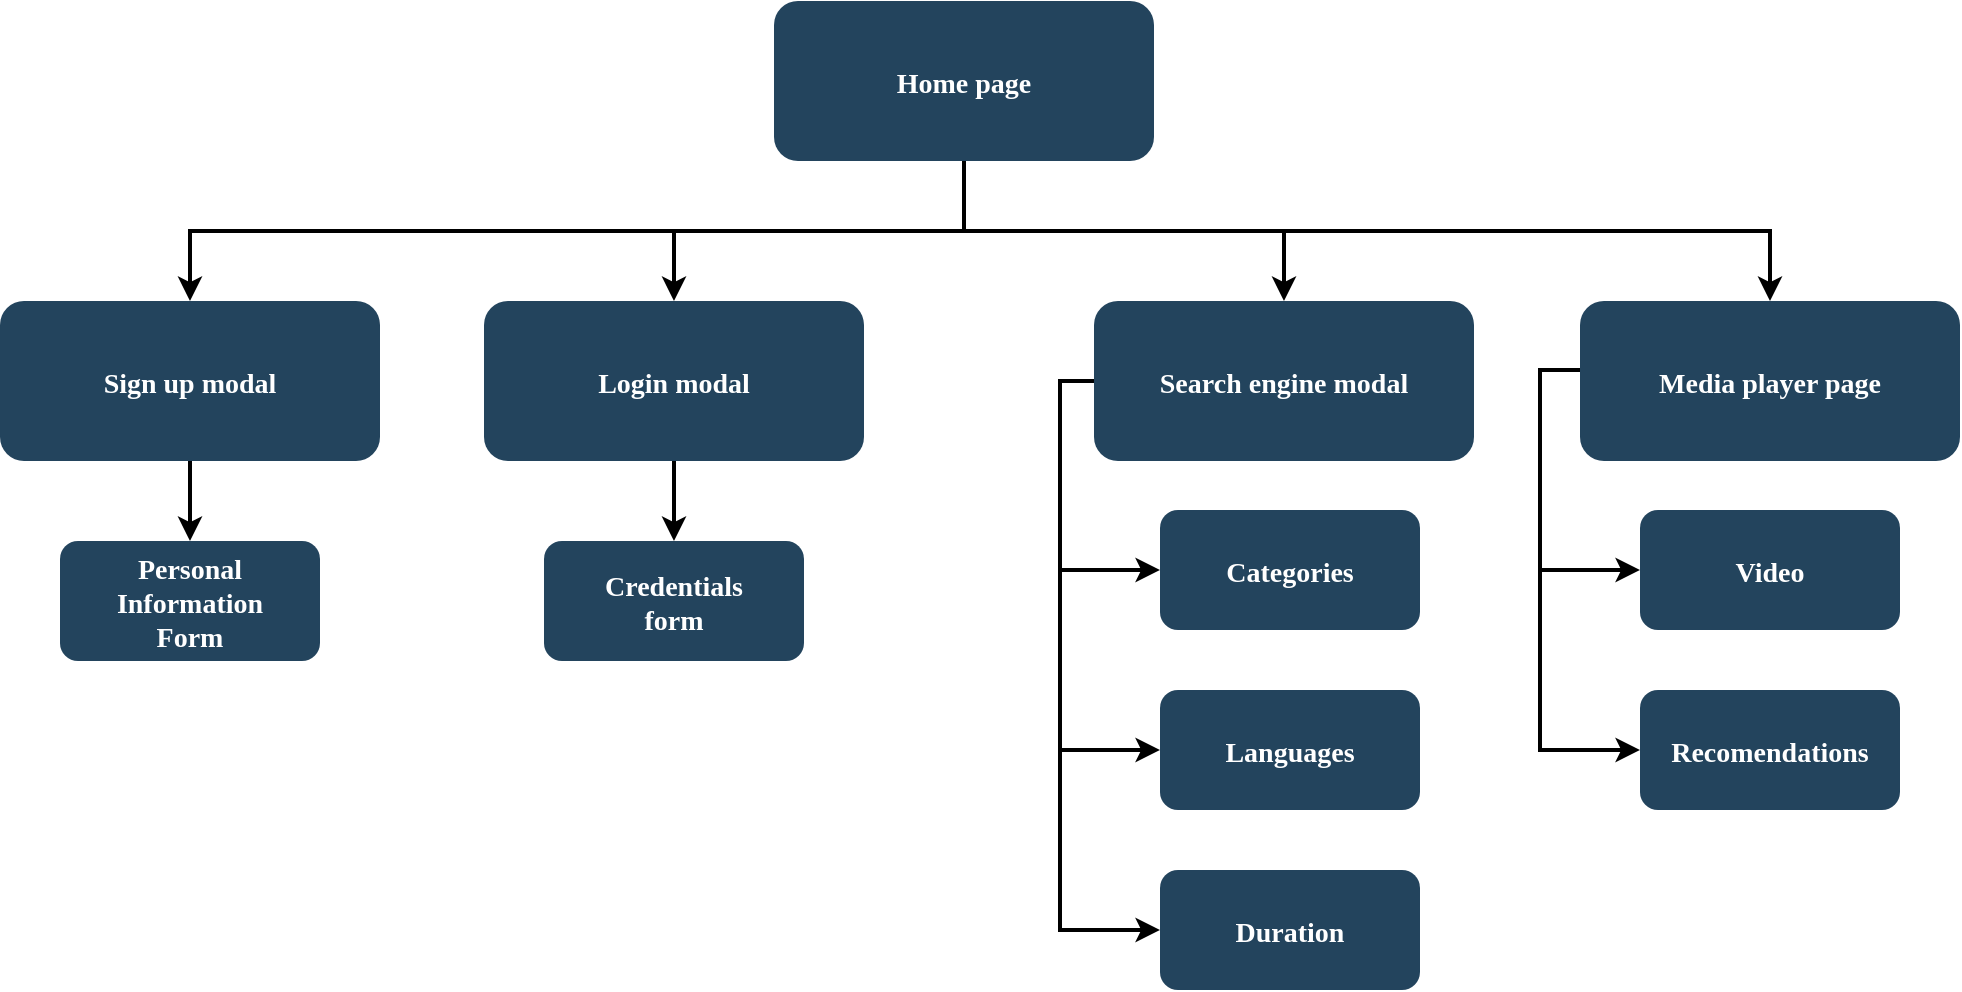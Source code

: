 <mxfile version="14.8.2" type="github">
  <diagram name="Page-1" id="2c0d36ab-eaac-3732-788b-9136903baeff">
    <mxGraphModel dx="961" dy="378" grid="1" gridSize="10" guides="1" tooltips="1" connect="1" arrows="1" fold="1" page="1" pageScale="1.5" pageWidth="1169" pageHeight="827" background="none" math="0" shadow="0">
      <root>
        <mxCell id="0" />
        <mxCell id="1" parent="0" />
        <mxCell id="2" value="Home page" style="rounded=1;fillColor=#23445D;gradientColor=none;strokeColor=none;fontColor=#FFFFFF;fontStyle=1;fontFamily=Tahoma;fontSize=14" parent="1" vertex="1">
          <mxGeometry x="757" y="185.5" width="190" height="80" as="geometry" />
        </mxCell>
        <mxCell id="4" value="Media player page" style="rounded=1;fillColor=#23445D;gradientColor=none;strokeColor=none;fontColor=#FFFFFF;fontStyle=1;fontFamily=Tahoma;fontSize=14" parent="1" vertex="1">
          <mxGeometry x="1160.0" y="335.5" width="190" height="80" as="geometry" />
        </mxCell>
        <mxCell id="9" value="" style="edgeStyle=elbowEdgeStyle;elbow=vertical;strokeWidth=2;rounded=0" parent="1" source="2" target="4" edge="1">
          <mxGeometry x="337" y="215.5" width="100" height="100" as="geometry">
            <mxPoint x="337" y="315.5" as="sourcePoint" />
            <mxPoint x="437" y="215.5" as="targetPoint" />
          </mxGeometry>
        </mxCell>
        <mxCell id="10" value="Search engine modal" style="rounded=1;fillColor=#23445D;gradientColor=none;strokeColor=none;fontColor=#FFFFFF;fontStyle=1;fontFamily=Tahoma;fontSize=14" parent="1" vertex="1">
          <mxGeometry x="917" y="335.5" width="190" height="80" as="geometry" />
        </mxCell>
        <mxCell id="12" value="Login modal" style="rounded=1;fillColor=#23445D;gradientColor=none;strokeColor=none;fontColor=#FFFFFF;fontStyle=1;fontFamily=Tahoma;fontSize=14" parent="1" vertex="1">
          <mxGeometry x="612.0" y="335.5" width="190" height="80" as="geometry" />
        </mxCell>
        <mxCell id="13" value="Sign up modal" style="rounded=1;fillColor=#23445D;gradientColor=none;strokeColor=none;fontColor=#FFFFFF;fontStyle=1;fontFamily=Tahoma;fontSize=14" parent="1" vertex="1">
          <mxGeometry x="370" y="335.5" width="190" height="80" as="geometry" />
        </mxCell>
        <mxCell id="44" value="Categories" style="rounded=1;fillColor=#23445D;gradientColor=none;strokeColor=none;fontColor=#FFFFFF;fontStyle=1;fontFamily=Tahoma;fontSize=14" parent="1" vertex="1">
          <mxGeometry x="950" y="440.0" width="130" height="60" as="geometry" />
        </mxCell>
        <mxCell id="45" value="Languages" style="rounded=1;fillColor=#23445D;gradientColor=none;strokeColor=none;fontColor=#FFFFFF;fontStyle=1;fontFamily=Tahoma;fontSize=14" parent="1" vertex="1">
          <mxGeometry x="950" y="530" width="130" height="60" as="geometry" />
        </mxCell>
        <mxCell id="46" value="Duration" style="rounded=1;fillColor=#23445D;gradientColor=none;strokeColor=none;fontColor=#FFFFFF;fontStyle=1;fontFamily=Tahoma;fontSize=14" parent="1" vertex="1">
          <mxGeometry x="950" y="620" width="130" height="60" as="geometry" />
        </mxCell>
        <mxCell id="59" value="" style="edgeStyle=elbowEdgeStyle;elbow=vertical;strokeWidth=2;rounded=0" parent="1" source="2" target="12" edge="1">
          <mxGeometry x="347" y="225.5" width="100" height="100" as="geometry">
            <mxPoint x="862.0" y="275.5" as="sourcePoint" />
            <mxPoint x="1467.0" y="345.5" as="targetPoint" />
          </mxGeometry>
        </mxCell>
        <mxCell id="61" value="" style="edgeStyle=elbowEdgeStyle;elbow=vertical;strokeWidth=2;rounded=0" parent="1" source="2" target="13" edge="1">
          <mxGeometry x="-23" y="135.5" width="100" height="100" as="geometry">
            <mxPoint x="-23" y="235.5" as="sourcePoint" />
            <mxPoint x="77" y="135.5" as="targetPoint" />
          </mxGeometry>
        </mxCell>
        <mxCell id="86" value="" style="edgeStyle=elbowEdgeStyle;elbow=horizontal;strokeWidth=2;rounded=0;entryX=0;entryY=0.5;entryDx=0;entryDy=0;exitX=0;exitY=0.5;exitDx=0;exitDy=0;" parent="1" source="10" target="45" edge="1">
          <mxGeometry x="-290" y="120" width="100" height="100" as="geometry">
            <mxPoint x="1012" y="430" as="sourcePoint" />
            <mxPoint x="950" y="740" as="targetPoint" />
            <Array as="points">
              <mxPoint x="900" y="450" />
              <mxPoint x="930" y="460" />
              <mxPoint x="930" y="450" />
              <mxPoint x="930" y="550" />
              <mxPoint x="930" y="610" />
            </Array>
          </mxGeometry>
        </mxCell>
        <mxCell id="101" value="" style="edgeStyle=elbowEdgeStyle;elbow=vertical;strokeWidth=2;rounded=0" parent="1" source="12" edge="1">
          <mxGeometry x="27" y="135.5" width="100" height="100" as="geometry">
            <mxPoint x="27" y="235.5" as="sourcePoint" />
            <mxPoint x="707" y="455.5" as="targetPoint" />
          </mxGeometry>
        </mxCell>
        <mxCell id="tkc_YWBsjRaRgDbVrPML-124" value="" style="edgeStyle=elbowEdgeStyle;elbow=vertical;strokeWidth=2;rounded=0;entryX=0.5;entryY=0;entryDx=0;entryDy=0;" edge="1" parent="1" target="10">
          <mxGeometry x="337" y="215.5" width="100" height="100" as="geometry">
            <mxPoint x="852" y="265.5" as="sourcePoint" />
            <mxPoint x="1457" y="335.5" as="targetPoint" />
          </mxGeometry>
        </mxCell>
        <mxCell id="tkc_YWBsjRaRgDbVrPML-126" value="Credentials&#xa;form" style="rounded=1;fillColor=#23445D;gradientColor=none;strokeColor=none;fontColor=#FFFFFF;fontStyle=1;fontFamily=Tahoma;fontSize=14" vertex="1" parent="1">
          <mxGeometry x="642" y="455.5" width="130" height="60" as="geometry" />
        </mxCell>
        <mxCell id="tkc_YWBsjRaRgDbVrPML-128" value="" style="edgeStyle=elbowEdgeStyle;elbow=vertical;strokeWidth=2;rounded=0" edge="1" parent="1">
          <mxGeometry x="-215" y="135.5" width="100" height="100" as="geometry">
            <mxPoint x="465" y="415.5" as="sourcePoint" />
            <mxPoint x="465" y="455.5" as="targetPoint" />
          </mxGeometry>
        </mxCell>
        <mxCell id="tkc_YWBsjRaRgDbVrPML-129" value="Personal&#xa;Information&#xa;Form" style="rounded=1;fillColor=#23445D;gradientColor=none;strokeColor=none;fontColor=#FFFFFF;fontStyle=1;fontFamily=Tahoma;fontSize=14" vertex="1" parent="1">
          <mxGeometry x="400" y="455.5" width="130" height="60" as="geometry" />
        </mxCell>
        <mxCell id="tkc_YWBsjRaRgDbVrPML-132" value="" style="edgeStyle=elbowEdgeStyle;elbow=horizontal;strokeWidth=2;rounded=0;entryX=0;entryY=0.5;entryDx=0;entryDy=0;exitX=0;exitY=0.5;exitDx=0;exitDy=0;" edge="1" parent="1" source="10" target="44">
          <mxGeometry x="-323" y="137.75" width="100" height="100" as="geometry">
            <mxPoint x="884" y="393.25" as="sourcePoint" />
            <mxPoint x="917" y="577.75" as="targetPoint" />
            <Array as="points">
              <mxPoint x="900" y="440" />
              <mxPoint x="867" y="467.75" />
              <mxPoint x="897" y="477.75" />
              <mxPoint x="897" y="467.75" />
              <mxPoint x="897" y="567.75" />
              <mxPoint x="897" y="627.75" />
            </Array>
          </mxGeometry>
        </mxCell>
        <mxCell id="tkc_YWBsjRaRgDbVrPML-133" value="" style="edgeStyle=elbowEdgeStyle;elbow=horizontal;strokeWidth=2;rounded=0;entryX=0;entryY=0.5;entryDx=0;entryDy=0;exitX=0;exitY=0.5;exitDx=0;exitDy=0;" edge="1" parent="1" source="10" target="46">
          <mxGeometry x="-280" y="130" width="100" height="100" as="geometry">
            <mxPoint x="927" y="385.5" as="sourcePoint" />
            <mxPoint x="960" y="570" as="targetPoint" />
            <Array as="points">
              <mxPoint x="900" y="440" />
              <mxPoint x="910" y="460" />
              <mxPoint x="940" y="470" />
              <mxPoint x="940" y="460" />
              <mxPoint x="940" y="560" />
              <mxPoint x="940" y="620" />
            </Array>
          </mxGeometry>
        </mxCell>
        <mxCell id="tkc_YWBsjRaRgDbVrPML-134" value="Video" style="rounded=1;fillColor=#23445D;gradientColor=none;strokeColor=none;fontColor=#FFFFFF;fontStyle=1;fontFamily=Tahoma;fontSize=14" vertex="1" parent="1">
          <mxGeometry x="1190" y="440.0" width="130" height="60" as="geometry" />
        </mxCell>
        <mxCell id="tkc_YWBsjRaRgDbVrPML-135" value="" style="edgeStyle=elbowEdgeStyle;elbow=horizontal;strokeWidth=2;rounded=0;entryX=0;entryY=0.5;entryDx=0;entryDy=0;" edge="1" parent="1" target="tkc_YWBsjRaRgDbVrPML-134">
          <mxGeometry x="-83" y="137.75" width="100" height="100" as="geometry">
            <mxPoint x="1160" y="370" as="sourcePoint" />
            <mxPoint x="1157" y="577.75" as="targetPoint" />
            <Array as="points">
              <mxPoint x="1140" y="440" />
              <mxPoint x="1107" y="467.75" />
              <mxPoint x="1137" y="477.75" />
              <mxPoint x="1137" y="467.75" />
              <mxPoint x="1137" y="567.75" />
              <mxPoint x="1137" y="627.75" />
            </Array>
          </mxGeometry>
        </mxCell>
        <mxCell id="tkc_YWBsjRaRgDbVrPML-136" value="Recomendations" style="rounded=1;fillColor=#23445D;gradientColor=none;strokeColor=none;fontColor=#FFFFFF;fontStyle=1;fontFamily=Tahoma;fontSize=14" vertex="1" parent="1">
          <mxGeometry x="1190" y="530" width="130" height="60" as="geometry" />
        </mxCell>
        <mxCell id="tkc_YWBsjRaRgDbVrPML-137" value="" style="edgeStyle=elbowEdgeStyle;elbow=horizontal;strokeWidth=2;rounded=0;entryX=0;entryY=0.5;entryDx=0;entryDy=0;" edge="1" parent="1" target="tkc_YWBsjRaRgDbVrPML-136">
          <mxGeometry x="-50" y="120" width="100" height="100" as="geometry">
            <mxPoint x="1150" y="370" as="sourcePoint" />
            <mxPoint x="1190" y="740" as="targetPoint" />
            <Array as="points">
              <mxPoint x="1140" y="450" />
              <mxPoint x="1170" y="460" />
              <mxPoint x="1170" y="450" />
              <mxPoint x="1170" y="550" />
              <mxPoint x="1170" y="610" />
            </Array>
          </mxGeometry>
        </mxCell>
      </root>
    </mxGraphModel>
  </diagram>
</mxfile>
